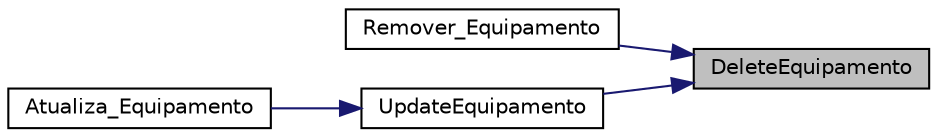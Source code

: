 digraph "DeleteEquipamento"
{
 // LATEX_PDF_SIZE
  edge [fontname="Helvetica",fontsize="10",labelfontname="Helvetica",labelfontsize="10"];
  node [fontname="Helvetica",fontsize="10",shape=record];
  rankdir="RL";
  Node1 [label="DeleteEquipamento",height=0.2,width=0.4,color="black", fillcolor="grey75", style="filled", fontcolor="black",tooltip=" "];
  Node1 -> Node2 [dir="back",color="midnightblue",fontsize="10",style="solid",fontname="Helvetica"];
  Node2 [label="Remover_Equipamento",height=0.2,width=0.4,color="black", fillcolor="white", style="filled",URL="$_interface_8h.html#a12a15837cbfb35212139743228210559",tooltip=" "];
  Node1 -> Node3 [dir="back",color="midnightblue",fontsize="10",style="solid",fontname="Helvetica"];
  Node3 [label="UpdateEquipamento",height=0.2,width=0.4,color="black", fillcolor="white", style="filled",URL="$_equipamento_8h.html#ae4c044d3610ece5da6026a8a2a837930",tooltip=" "];
  Node3 -> Node4 [dir="back",color="midnightblue",fontsize="10",style="solid",fontname="Helvetica"];
  Node4 [label="Atualiza_Equipamento",height=0.2,width=0.4,color="black", fillcolor="white", style="filled",URL="$_interface_8h.html#aaa354c57bfc2baab00c9de9973c46c0c",tooltip=" "];
}
